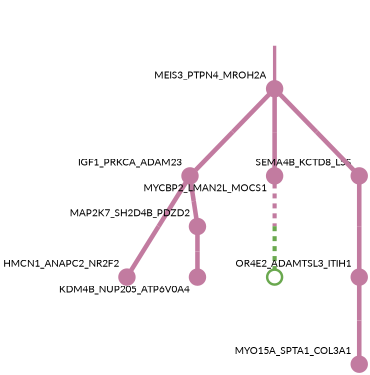 strict digraph  {
graph[splines=false]; nodesep=0.7; rankdir=TB; ranksep=0.6; forcelabels=true; dpi=600; size=2.5;
0 [color="#c27ba0ff", fillcolor="#c27ba0ff", fixedsize=true, fontname=Lato, fontsize="12pt", height="0.25", label="", penwidth=3, shape=circle, style=filled, xlabel=IGF1_PRKCA_ADAM23];
4 [color="#c27ba0ff", fillcolor="#c27ba0ff", fixedsize=true, fontname=Lato, fontsize="12pt", height="0.25", label="", penwidth=3, shape=circle, style=filled, xlabel=HMCN1_ANAPC2_NR2F2];
7 [color="#c27ba0ff", fillcolor="#c27ba0ff", fixedsize=true, fontname=Lato, fontsize="12pt", height="0.25", label="", penwidth=3, shape=circle, style=filled, xlabel=MAP2K7_SH2D4B_PDZD2];
1 [color="#c27ba0ff", fillcolor="#c27ba0ff", fixedsize=true, fontname=Lato, fontsize="12pt", height="0.25", label="", penwidth=3, shape=circle, style=filled, xlabel=MEIS3_PTPN4_MROH2A];
3 [color="#c27ba0ff", fillcolor="#c27ba0ff", fixedsize=true, fontname=Lato, fontsize="12pt", height="0.25", label="", penwidth=3, shape=circle, style=filled, xlabel=MYCBP2_LMAN2L_MOCS1];
5 [color="#c27ba0ff", fillcolor="#c27ba0ff", fixedsize=true, fontname=Lato, fontsize="12pt", height="0.25", label="", penwidth=3, shape=circle, style=filled, xlabel=SEMA4B_KCTD8_LSS];
2 [color="#c27ba0ff", fillcolor="#c27ba0ff", fixedsize=true, fontname=Lato, fontsize="12pt", height="0.25", label="", penwidth=3, shape=circle, style=filled, xlabel=OR4E2_ADAMTSL3_ITIH1];
6 [color="#c27ba0ff", fillcolor="#c27ba0ff", fixedsize=true, fontname=Lato, fontsize="12pt", height="0.25", label="", penwidth=3, shape=circle, style=filled, xlabel=MYO15A_SPTA1_COL3A1];
9 [color="#6aa84fff", fillcolor="#6aa84fff", fixedsize=true, fontname=Lato, fontsize="12pt", height="0.25", label="", penwidth=3, shape=circle, style=solid, xlabel=""];
8 [color="#c27ba0ff", fillcolor="#c27ba0ff", fixedsize=true, fontname=Lato, fontsize="12pt", height="0.25", label="", penwidth=3, shape=circle, style=filled, xlabel=KDM4B_NUP205_ATP6V0A4];
normal [label="", penwidth=3, style=invis, xlabel=MEIS3_PTPN4_MROH2A];
0 -> 4  [arrowsize=0, color="#c27ba0ff;0.5:#c27ba0ff", minlen="2.0", penwidth="5.5", style=solid];
0 -> 7  [arrowsize=0, color="#c27ba0ff;0.5:#c27ba0ff", minlen="1.0", penwidth="5.5", style=solid];
7 -> 8  [arrowsize=0, color="#c27ba0ff;0.5:#c27ba0ff", minlen="1.0", penwidth="5.5", style=solid];
1 -> 0  [arrowsize=0, color="#c27ba0ff;0.5:#c27ba0ff", minlen="2.0", penwidth="5.5", style=solid];
1 -> 3  [arrowsize=0, color="#c27ba0ff;0.5:#c27ba0ff", minlen="2.0", penwidth="5.5", style=solid];
1 -> 5  [arrowsize=0, color="#c27ba0ff;0.5:#c27ba0ff", minlen="2.0", penwidth="5.5", style=solid];
3 -> 9  [arrowsize=0, color="#c27ba0ff;0.5:#6aa84fff", minlen="2.0", penwidth=5, style=dashed];
5 -> 2  [arrowsize=0, color="#c27ba0ff;0.5:#c27ba0ff", minlen="2.0", penwidth="5.5", style=solid];
2 -> 6  [arrowsize=0, color="#c27ba0ff;0.5:#c27ba0ff", minlen="2.0", penwidth="5.5", style=solid];
normal -> 1  [arrowsize=0, color="#c27ba0ff", label="", penwidth=4, style=solid];
}
